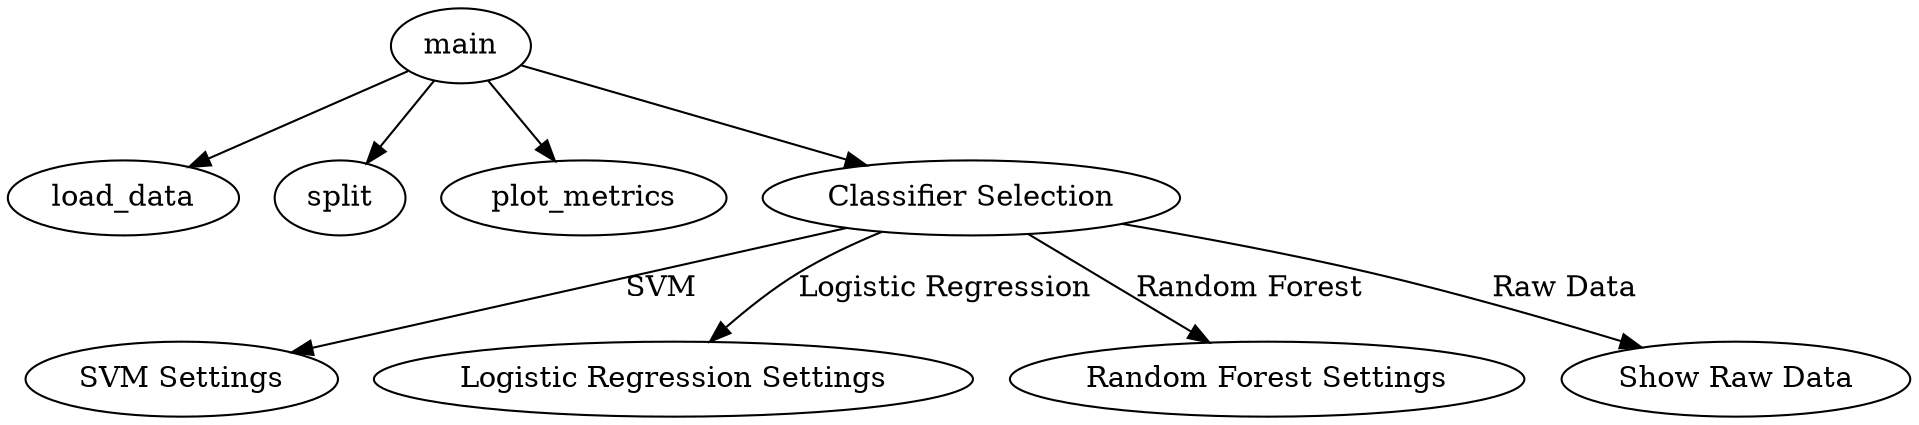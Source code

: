 // The Round Table
digraph {
	A [label=main]
	B [label=load_data]
	C [label=split]
	D [label=plot_metrics]
	E [label="Classifier Selection"]
	F [label="SVM Settings"]
	G [label="Logistic Regression Settings"]
	H [label="Random Forest Settings"]
	I [label="Show Raw Data"]
	A -> B
	A -> C
	A -> D
	A -> E
	E -> F [label=SVM]
	E -> G [label="Logistic Regression"]
	E -> H [label="Random Forest"]
	E -> I [label="Raw Data"]
}
